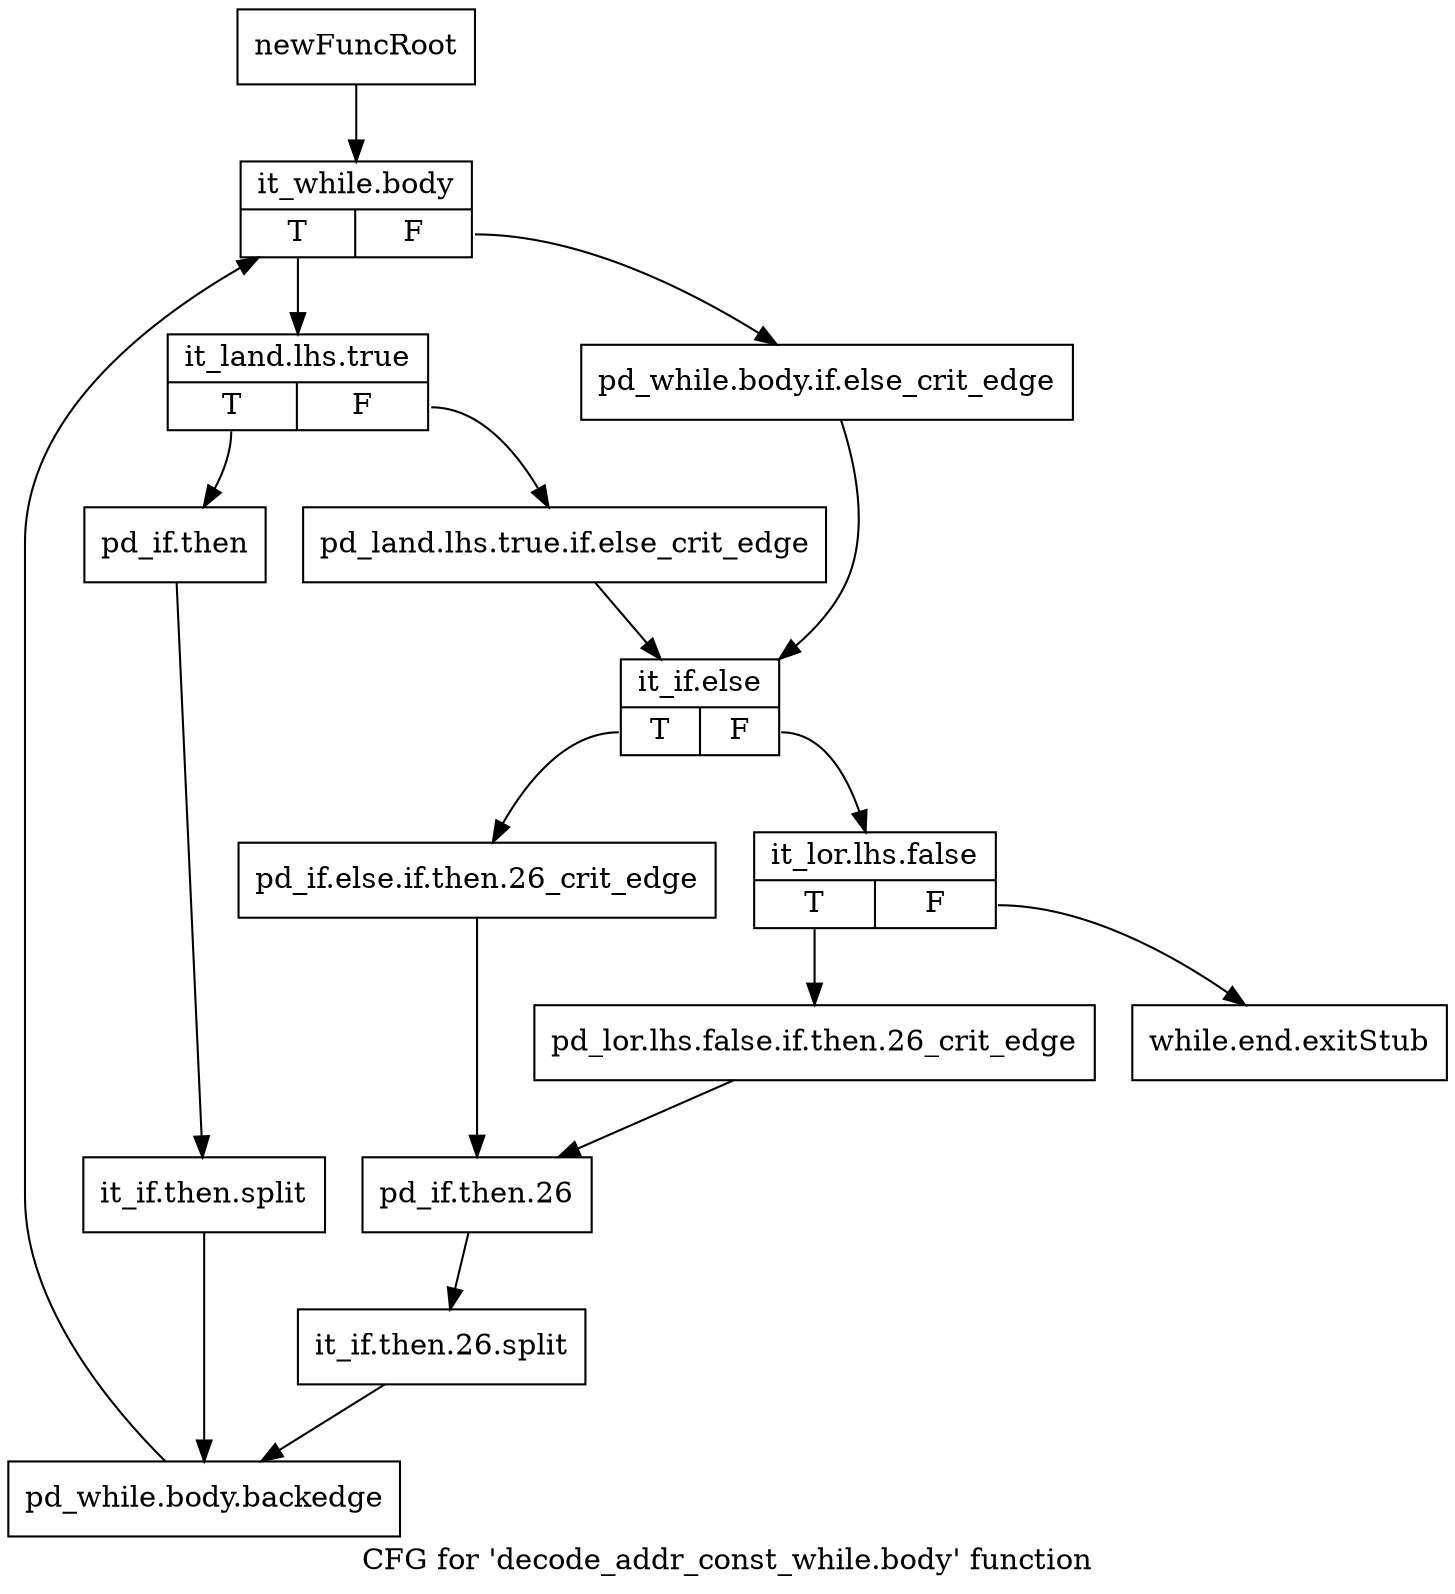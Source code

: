 digraph "CFG for 'decode_addr_const_while.body' function" {
	label="CFG for 'decode_addr_const_while.body' function";

	Node0xc69b560 [shape=record,label="{newFuncRoot}"];
	Node0xc69b560 -> Node0xc69b600;
	Node0xc69b5b0 [shape=record,label="{while.end.exitStub}"];
	Node0xc69b600 [shape=record,label="{it_while.body|{<s0>T|<s1>F}}"];
	Node0xc69b600:s0 -> Node0xc69b6a0;
	Node0xc69b600:s1 -> Node0xc69b650;
	Node0xc69b650 [shape=record,label="{pd_while.body.if.else_crit_edge}"];
	Node0xc69b650 -> Node0xc69b740;
	Node0xc69b6a0 [shape=record,label="{it_land.lhs.true|{<s0>T|<s1>F}}"];
	Node0xc69b6a0:s0 -> Node0xc69b8d0;
	Node0xc69b6a0:s1 -> Node0xc69b6f0;
	Node0xc69b6f0 [shape=record,label="{pd_land.lhs.true.if.else_crit_edge}"];
	Node0xc69b6f0 -> Node0xc69b740;
	Node0xc69b740 [shape=record,label="{it_if.else|{<s0>T|<s1>F}}"];
	Node0xc69b740:s0 -> Node0xc69b830;
	Node0xc69b740:s1 -> Node0xc69b790;
	Node0xc69b790 [shape=record,label="{it_lor.lhs.false|{<s0>T|<s1>F}}"];
	Node0xc69b790:s0 -> Node0xc69b7e0;
	Node0xc69b790:s1 -> Node0xc69b5b0;
	Node0xc69b7e0 [shape=record,label="{pd_lor.lhs.false.if.then.26_crit_edge}"];
	Node0xc69b7e0 -> Node0xc69b880;
	Node0xc69b830 [shape=record,label="{pd_if.else.if.then.26_crit_edge}"];
	Node0xc69b830 -> Node0xc69b880;
	Node0xc69b880 [shape=record,label="{pd_if.then.26}"];
	Node0xc69b880 -> Node0xfda9570;
	Node0xfda9570 [shape=record,label="{it_if.then.26.split}"];
	Node0xfda9570 -> Node0xc69b920;
	Node0xc69b8d0 [shape=record,label="{pd_if.then}"];
	Node0xc69b8d0 -> Node0xfda93a0;
	Node0xfda93a0 [shape=record,label="{it_if.then.split}"];
	Node0xfda93a0 -> Node0xc69b920;
	Node0xc69b920 [shape=record,label="{pd_while.body.backedge}"];
	Node0xc69b920 -> Node0xc69b600;
}
